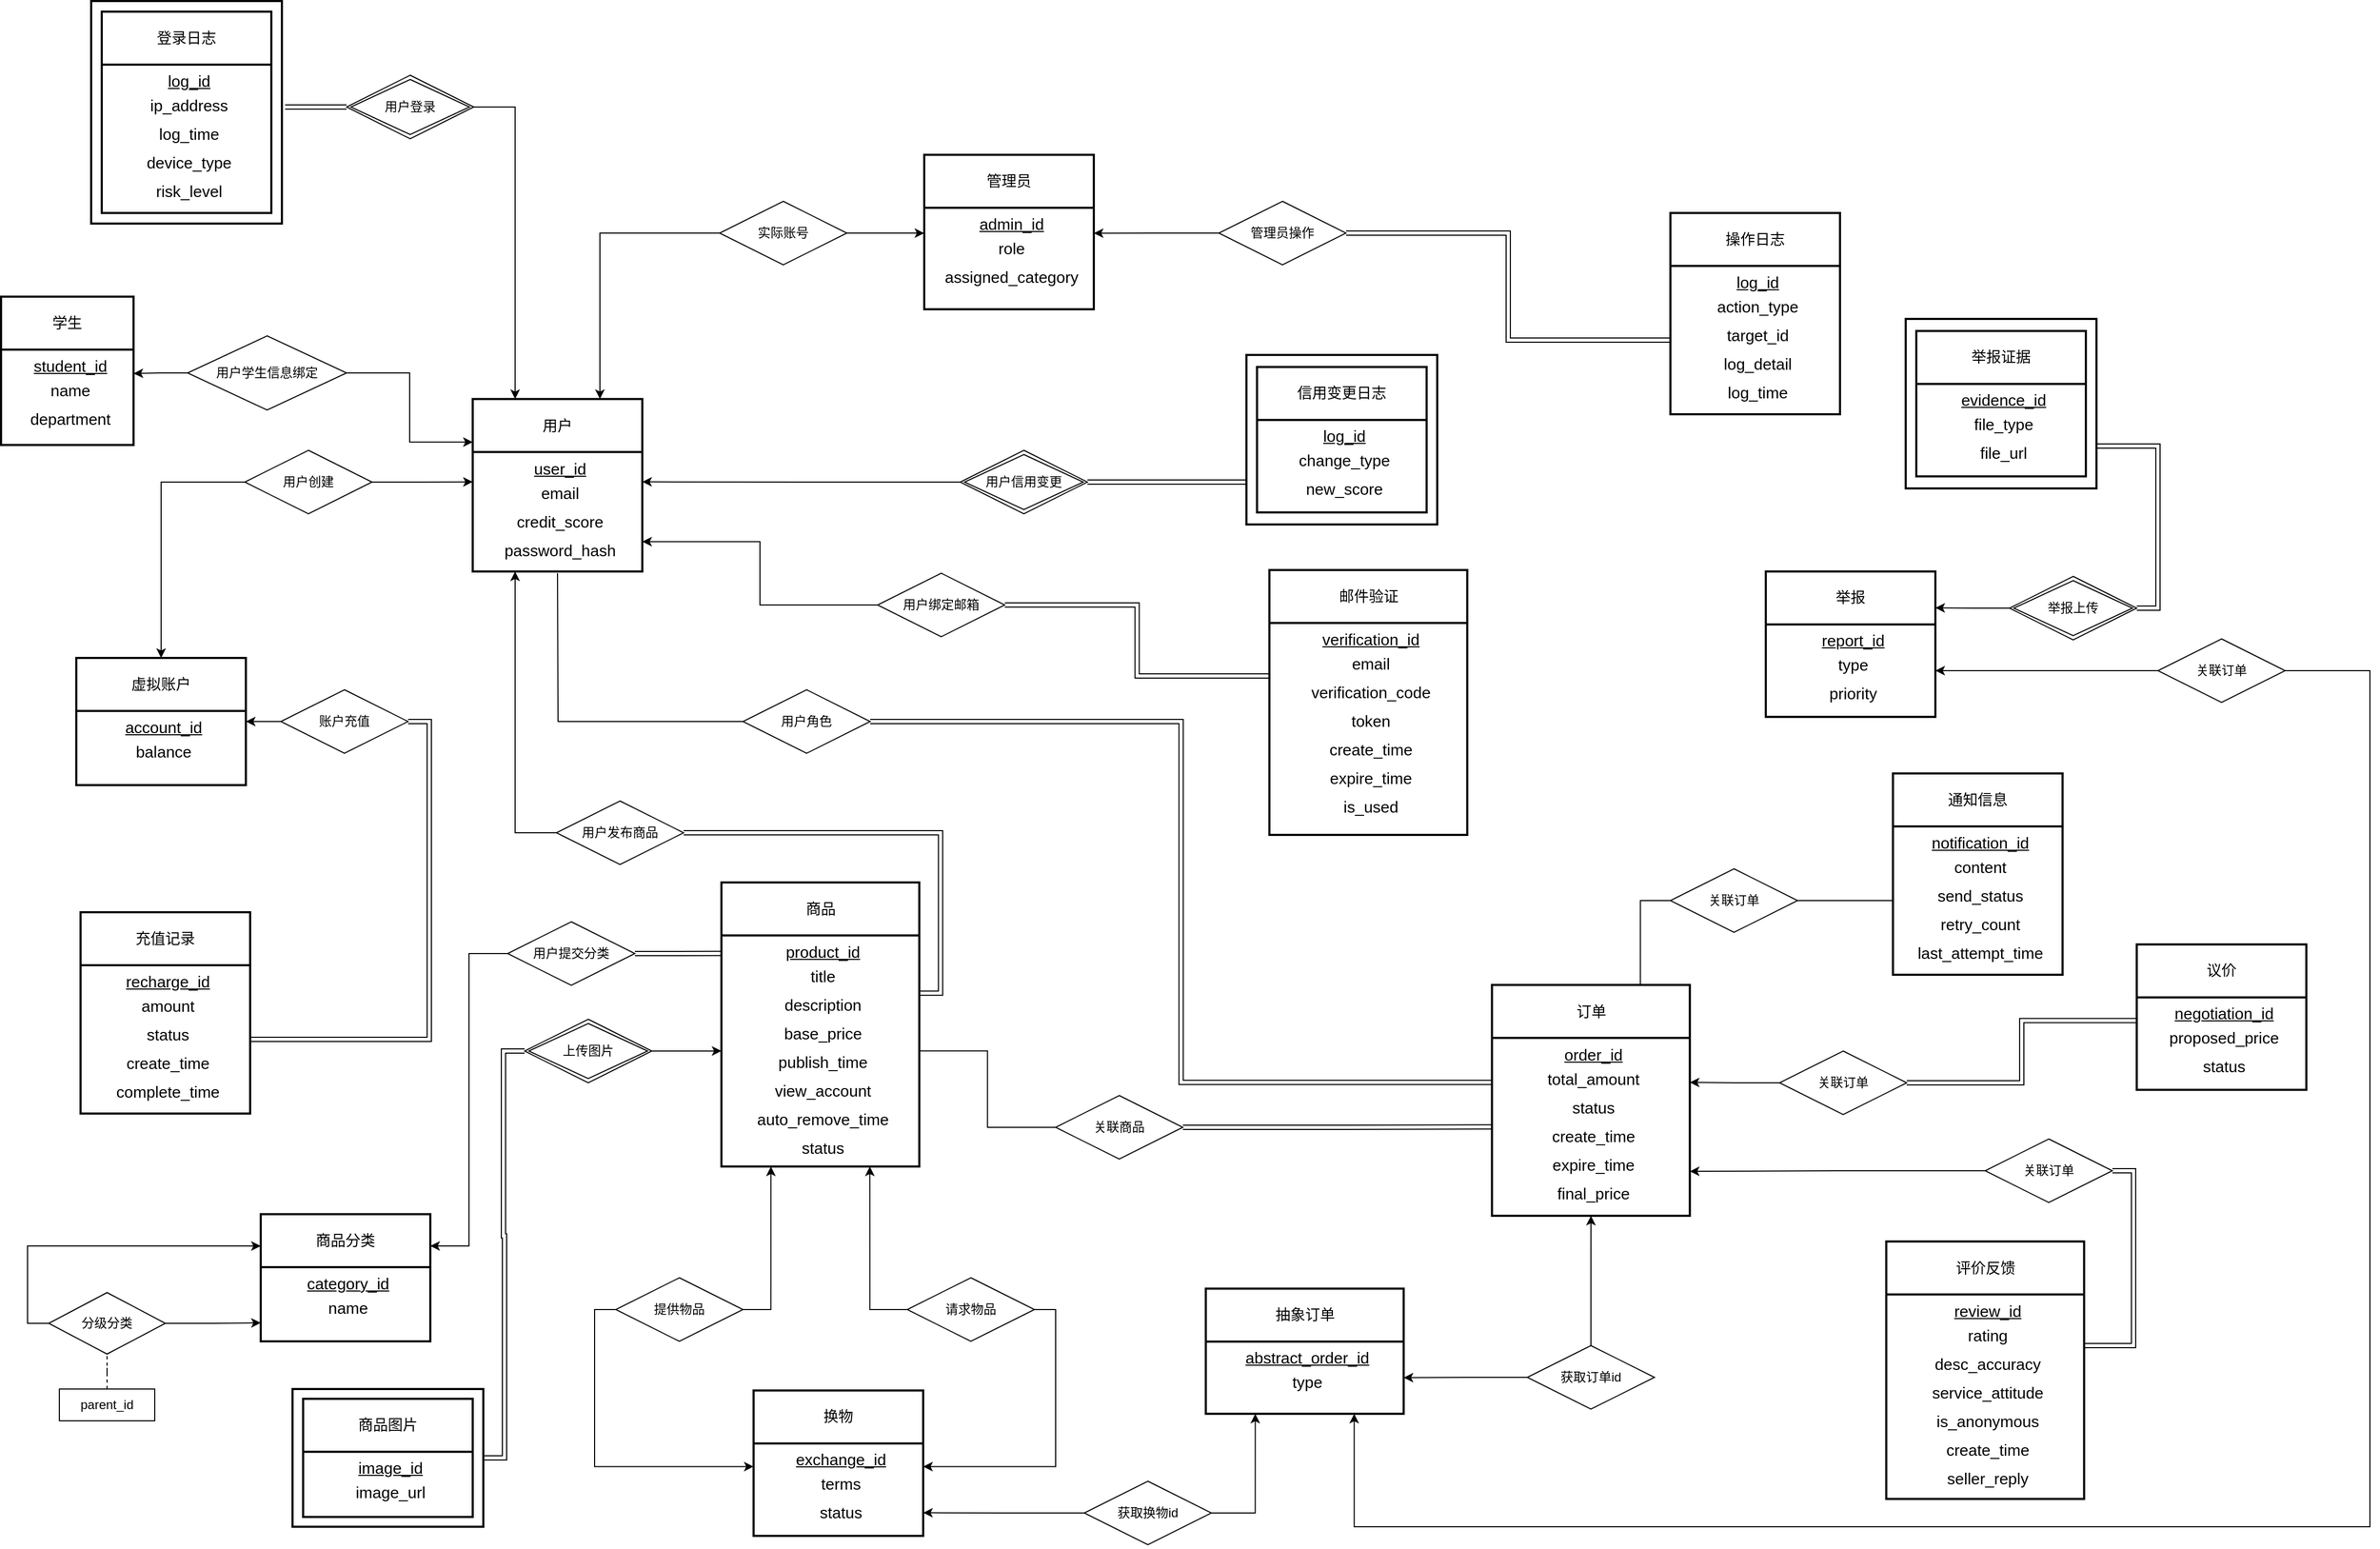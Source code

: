 <mxfile version="24.7.17">
  <diagram id="R2lEEEUBdFMjLlhIrx00" name="Page-1">
    <mxGraphModel dx="1878" dy="1103" grid="1" gridSize="10" guides="1" tooltips="1" connect="1" arrows="1" fold="1" page="1" pageScale="1" pageWidth="4681" pageHeight="3300" math="0" shadow="0" extFonts="Permanent Marker^https://fonts.googleapis.com/css?family=Permanent+Marker">
      <root>
        <mxCell id="0" />
        <mxCell id="1" parent="0" />
        <mxCell id="8-wGstLxaLh_J2XES2fx-66" value="" style="shape=tableRow;horizontal=0;startSize=0;swimlaneHead=0;swimlaneBody=0;fillColor=none;collapsible=0;dropTarget=0;points=[[0,0.5],[1,0.5]];portConstraint=eastwest;top=0;left=0;right=0;bottom=0;" parent="1" vertex="1">
          <mxGeometry x="530" y="560" width="180" height="30" as="geometry" />
        </mxCell>
        <mxCell id="8-wGstLxaLh_J2XES2fx-67" value="" style="shape=partialRectangle;connectable=0;fillColor=none;top=0;left=0;bottom=0;right=0;editable=1;overflow=hidden;whiteSpace=wrap;html=1;" parent="8-wGstLxaLh_J2XES2fx-66" vertex="1">
          <mxGeometry width="30" height="30" as="geometry">
            <mxRectangle width="30" height="30" as="alternateBounds" />
          </mxGeometry>
        </mxCell>
        <mxCell id="mKKxfh8bjU0S06SmrpZw-3" value="学生" style="swimlane;childLayout=stackLayout;horizontal=1;startSize=50;horizontalStack=0;rounded=0;fontSize=14;fontStyle=0;strokeWidth=2;resizeParent=0;resizeLast=1;shadow=0;dashed=0;align=center;arcSize=4;whiteSpace=wrap;html=1;" parent="1" vertex="1">
          <mxGeometry x="165" y="459" width="125" height="140" as="geometry" />
        </mxCell>
        <mxCell id="mKKxfh8bjU0S06SmrpZw-4" value="&lt;u style=&quot;font-size: 15px;&quot;&gt;&lt;font style=&quot;font-size: 15px;&quot;&gt;student_id&lt;/font&gt;&lt;/u&gt;&lt;div style=&quot;font-size: 15px; line-height: 180%;&quot;&gt;&lt;font style=&quot;font-size: 15px;&quot;&gt;name&lt;/font&gt;&lt;/div&gt;&lt;div style=&quot;font-size: 15px; line-height: 180%;&quot;&gt;&lt;font style=&quot;font-size: 15px;&quot;&gt;department&lt;/font&gt;&lt;/div&gt;" style="align=center;strokeColor=none;fillColor=none;spacingLeft=4;fontSize=12;verticalAlign=top;resizable=0;rotatable=0;part=1;html=1;" parent="mKKxfh8bjU0S06SmrpZw-3" vertex="1">
          <mxGeometry y="50" width="125" height="90" as="geometry" />
        </mxCell>
        <mxCell id="mKKxfh8bjU0S06SmrpZw-11" value="" style="edgeStyle=orthogonalEdgeStyle;rounded=0;orthogonalLoop=1;jettySize=auto;html=1;entryX=1;entryY=0.25;entryDx=0;entryDy=0;exitX=0;exitY=0.5;exitDx=0;exitDy=0;" parent="1" source="mKKxfh8bjU0S06SmrpZw-7" target="mKKxfh8bjU0S06SmrpZw-4" edge="1">
          <mxGeometry relative="1" as="geometry" />
        </mxCell>
        <mxCell id="mKKxfh8bjU0S06SmrpZw-12" value="" style="edgeStyle=orthogonalEdgeStyle;rounded=0;orthogonalLoop=1;jettySize=auto;html=1;entryX=0;entryY=0.25;entryDx=0;entryDy=0;" parent="1" source="mKKxfh8bjU0S06SmrpZw-7" target="mKKxfh8bjU0S06SmrpZw-71" edge="1">
          <mxGeometry relative="1" as="geometry">
            <mxPoint x="600" y="589.5" as="targetPoint" />
          </mxGeometry>
        </mxCell>
        <mxCell id="mKKxfh8bjU0S06SmrpZw-7" value="用户学生信息绑定" style="shape=rhombus;perimeter=rhombusPerimeter;whiteSpace=wrap;html=1;align=center;" parent="1" vertex="1">
          <mxGeometry x="341" y="496" width="150" height="70" as="geometry" />
        </mxCell>
        <mxCell id="mKKxfh8bjU0S06SmrpZw-26" value="" style="group" parent="1" vertex="1" connectable="0">
          <mxGeometry x="226" y="790" width="180" height="140" as="geometry" />
        </mxCell>
        <mxCell id="mKKxfh8bjU0S06SmrpZw-13" value="虚拟账户" style="swimlane;childLayout=stackLayout;horizontal=1;startSize=50;horizontalStack=0;rounded=0;fontSize=14;fontStyle=0;strokeWidth=2;resizeParent=0;resizeLast=1;shadow=0;dashed=0;align=center;arcSize=4;whiteSpace=wrap;html=1;" parent="mKKxfh8bjU0S06SmrpZw-26" vertex="1">
          <mxGeometry x="10" y="10" width="160" height="120" as="geometry" />
        </mxCell>
        <mxCell id="mKKxfh8bjU0S06SmrpZw-14" value="&lt;font style=&quot;font-size: 15px;&quot;&gt;&lt;u&gt;account_id&lt;/u&gt;&lt;/font&gt;&lt;div style=&quot;line-height: 180%; font-size: 15px;&quot;&gt;&lt;font style=&quot;font-size: 15px;&quot;&gt;balance&lt;/font&gt;&lt;/div&gt;" style="align=center;strokeColor=none;fillColor=none;spacingLeft=4;fontSize=12;verticalAlign=top;resizable=0;rotatable=0;part=1;html=1;" parent="mKKxfh8bjU0S06SmrpZw-13" vertex="1">
          <mxGeometry y="50" width="160" height="70" as="geometry" />
        </mxCell>
        <mxCell id="mKKxfh8bjU0S06SmrpZw-28" value="" style="edgeStyle=orthogonalEdgeStyle;rounded=0;orthogonalLoop=1;jettySize=auto;html=1;exitX=0;exitY=0.5;exitDx=0;exitDy=0;entryX=0.5;entryY=0;entryDx=0;entryDy=0;" parent="1" source="uoCdGtjOFHVWXhIdFbbm-1" target="mKKxfh8bjU0S06SmrpZw-13" edge="1">
          <mxGeometry relative="1" as="geometry">
            <mxPoint x="410" y="637" as="sourcePoint" />
            <mxPoint x="315.947" y="790" as="targetPoint" />
          </mxGeometry>
        </mxCell>
        <mxCell id="mKKxfh8bjU0S06SmrpZw-29" style="edgeStyle=orthogonalEdgeStyle;rounded=0;orthogonalLoop=1;jettySize=auto;html=1;entryX=0;entryY=0.25;entryDx=0;entryDy=0;exitX=1;exitY=0.5;exitDx=0;exitDy=0;" parent="1" source="uoCdGtjOFHVWXhIdFbbm-1" target="mKKxfh8bjU0S06SmrpZw-72" edge="1">
          <mxGeometry relative="1" as="geometry">
            <mxPoint x="530" y="637" as="sourcePoint" />
            <mxPoint x="600" y="637" as="targetPoint" />
          </mxGeometry>
        </mxCell>
        <mxCell id="mKKxfh8bjU0S06SmrpZw-30" value="" style="group" parent="1" vertex="1" connectable="0">
          <mxGeometry x="250" y="180" width="180" height="210" as="geometry" />
        </mxCell>
        <mxCell id="mKKxfh8bjU0S06SmrpZw-31" value="" style="whiteSpace=wrap;html=1;strokeWidth=2;fillColor=none;" parent="mKKxfh8bjU0S06SmrpZw-30" vertex="1">
          <mxGeometry width="180" height="210" as="geometry" />
        </mxCell>
        <mxCell id="mKKxfh8bjU0S06SmrpZw-32" value="登录日志" style="swimlane;childLayout=stackLayout;horizontal=1;startSize=50;horizontalStack=0;rounded=0;fontSize=14;fontStyle=0;strokeWidth=2;resizeParent=0;resizeLast=1;shadow=0;dashed=0;align=center;arcSize=4;whiteSpace=wrap;html=1;" parent="mKKxfh8bjU0S06SmrpZw-30" vertex="1">
          <mxGeometry x="10" y="10" width="160" height="190" as="geometry" />
        </mxCell>
        <mxCell id="mKKxfh8bjU0S06SmrpZw-33" value="&lt;font style=&quot;font-size: 15px;&quot;&gt;&lt;u&gt;log_id&lt;/u&gt;&lt;/font&gt;&lt;div style=&quot;line-height: 180%; font-size: 15px;&quot;&gt;ip_address&lt;/div&gt;&lt;div style=&quot;line-height: 180%; font-size: 15px;&quot;&gt;log_time&lt;/div&gt;&lt;div style=&quot;line-height: 180%; font-size: 15px;&quot;&gt;device_type&lt;/div&gt;&lt;div style=&quot;line-height: 180%; font-size: 15px;&quot;&gt;risk_level&lt;/div&gt;" style="align=center;strokeColor=none;fillColor=none;spacingLeft=4;fontSize=12;verticalAlign=top;resizable=0;rotatable=0;part=1;html=1;" parent="mKKxfh8bjU0S06SmrpZw-32" vertex="1">
          <mxGeometry y="50" width="160" height="140" as="geometry" />
        </mxCell>
        <mxCell id="mKKxfh8bjU0S06SmrpZw-38" value="" style="edgeStyle=orthogonalEdgeStyle;rounded=0;orthogonalLoop=1;jettySize=auto;html=1;endArrow=none;endFill=0;shape=link;" parent="1" source="mKKxfh8bjU0S06SmrpZw-37" edge="1">
          <mxGeometry relative="1" as="geometry">
            <mxPoint x="433" y="280" as="targetPoint" />
          </mxGeometry>
        </mxCell>
        <mxCell id="mKKxfh8bjU0S06SmrpZw-39" value="" style="edgeStyle=orthogonalEdgeStyle;rounded=0;orthogonalLoop=1;jettySize=auto;html=1;entryX=0.25;entryY=0;entryDx=0;entryDy=0;exitX=1;exitY=0.5;exitDx=0;exitDy=0;" parent="1" source="mKKxfh8bjU0S06SmrpZw-37" target="mKKxfh8bjU0S06SmrpZw-71" edge="1">
          <mxGeometry relative="1" as="geometry">
            <mxPoint x="645" y="542" as="targetPoint" />
          </mxGeometry>
        </mxCell>
        <mxCell id="mKKxfh8bjU0S06SmrpZw-37" value="用户登录" style="shape=rhombus;double=1;perimeter=rhombusPerimeter;whiteSpace=wrap;html=1;align=center;" parent="1" vertex="1">
          <mxGeometry x="491" y="250" width="120" height="60" as="geometry" />
        </mxCell>
        <mxCell id="mKKxfh8bjU0S06SmrpZw-43" value="" style="group" parent="1" vertex="1" connectable="0">
          <mxGeometry x="230" y="1030" width="180" height="210" as="geometry" />
        </mxCell>
        <mxCell id="mKKxfh8bjU0S06SmrpZw-45" value="充值记录" style="swimlane;childLayout=stackLayout;horizontal=1;startSize=50;horizontalStack=0;rounded=0;fontSize=14;fontStyle=0;strokeWidth=2;resizeParent=0;resizeLast=1;shadow=0;dashed=0;align=center;arcSize=4;whiteSpace=wrap;html=1;" parent="mKKxfh8bjU0S06SmrpZw-43" vertex="1">
          <mxGeometry x="10" y="10" width="160" height="190" as="geometry" />
        </mxCell>
        <mxCell id="mKKxfh8bjU0S06SmrpZw-46" value="&lt;font style=&quot;font-size: 15px;&quot;&gt;&lt;u&gt;recharge_id&lt;/u&gt;&lt;/font&gt;&lt;div style=&quot;line-height: 180%; font-size: 15px;&quot;&gt;amount&lt;/div&gt;&lt;div style=&quot;line-height: 180%; font-size: 15px;&quot;&gt;status&lt;/div&gt;&lt;div style=&quot;line-height: 180%; font-size: 15px;&quot;&gt;create_time&lt;/div&gt;&lt;div style=&quot;line-height: 180%; font-size: 15px;&quot;&gt;complete_time&lt;/div&gt;" style="align=center;strokeColor=none;fillColor=none;spacingLeft=4;fontSize=12;verticalAlign=top;resizable=0;rotatable=0;part=1;html=1;" parent="mKKxfh8bjU0S06SmrpZw-45" vertex="1">
          <mxGeometry y="50" width="160" height="140" as="geometry" />
        </mxCell>
        <mxCell id="mKKxfh8bjU0S06SmrpZw-48" value="" style="edgeStyle=orthogonalEdgeStyle;rounded=0;orthogonalLoop=1;jettySize=auto;html=1;entryX=1;entryY=0.5;entryDx=0;entryDy=0;exitX=0;exitY=0.5;exitDx=0;exitDy=0;" parent="1" source="uoCdGtjOFHVWXhIdFbbm-13" target="mKKxfh8bjU0S06SmrpZw-13" edge="1">
          <mxGeometry relative="1" as="geometry">
            <mxPoint x="440" y="860" as="sourcePoint" />
            <mxPoint x="406.0" y="825" as="targetPoint" />
          </mxGeometry>
        </mxCell>
        <mxCell id="mKKxfh8bjU0S06SmrpZw-49" value="" style="edgeStyle=orthogonalEdgeStyle;rounded=0;orthogonalLoop=1;jettySize=auto;html=1;entryX=1;entryY=0.5;entryDx=0;entryDy=0;endArrow=none;endFill=0;exitX=1;exitY=0.5;exitDx=0;exitDy=0;shape=link;" parent="1" source="uoCdGtjOFHVWXhIdFbbm-13" target="mKKxfh8bjU0S06SmrpZw-46" edge="1">
          <mxGeometry relative="1" as="geometry">
            <mxPoint x="560" y="860" as="sourcePoint" />
            <mxPoint x="410" y="1135" as="targetPoint" />
          </mxGeometry>
        </mxCell>
        <mxCell id="mKKxfh8bjU0S06SmrpZw-50" value="" style="group" parent="1" vertex="1" connectable="0">
          <mxGeometry x="1350" y="707" width="210" height="270" as="geometry" />
        </mxCell>
        <mxCell id="mKKxfh8bjU0S06SmrpZw-52" value="邮件验证" style="swimlane;childLayout=stackLayout;horizontal=1;startSize=50;horizontalStack=0;rounded=0;fontSize=14;fontStyle=0;strokeWidth=2;resizeParent=0;resizeLast=1;shadow=0;dashed=0;align=center;arcSize=4;whiteSpace=wrap;html=1;" parent="mKKxfh8bjU0S06SmrpZw-50" vertex="1">
          <mxGeometry x="11.667" y="10" width="186.667" height="250" as="geometry" />
        </mxCell>
        <mxCell id="mKKxfh8bjU0S06SmrpZw-53" value="&lt;font style=&quot;font-size: 15px;&quot;&gt;&lt;u&gt;verification_id&lt;/u&gt;&lt;/font&gt;&lt;div style=&quot;line-height: 180%; font-size: 15px;&quot;&gt;email&lt;/div&gt;&lt;div style=&quot;line-height: 180%; font-size: 15px;&quot;&gt;verification_code&lt;/div&gt;&lt;div style=&quot;line-height: 180%; font-size: 15px;&quot;&gt;token&lt;/div&gt;&lt;div style=&quot;line-height: 180%; font-size: 15px;&quot;&gt;create_time&lt;/div&gt;&lt;div style=&quot;line-height: 180%; font-size: 15px;&quot;&gt;expire_time&lt;/div&gt;&lt;div style=&quot;line-height: 180%; font-size: 15px;&quot;&gt;is_used&lt;/div&gt;" style="align=center;strokeColor=none;fillColor=none;spacingLeft=4;fontSize=12;verticalAlign=top;resizable=0;rotatable=0;part=1;html=1;" parent="mKKxfh8bjU0S06SmrpZw-52" vertex="1">
          <mxGeometry y="50" width="186.667" height="200" as="geometry" />
        </mxCell>
        <mxCell id="mKKxfh8bjU0S06SmrpZw-55" value="" style="edgeStyle=orthogonalEdgeStyle;rounded=0;orthogonalLoop=1;jettySize=auto;html=1;entryX=0;entryY=0.25;entryDx=0;entryDy=0;endArrow=none;endFill=0;shape=link;exitX=1;exitY=0.5;exitDx=0;exitDy=0;" parent="1" source="uoCdGtjOFHVWXhIdFbbm-14" target="mKKxfh8bjU0S06SmrpZw-53" edge="1">
          <mxGeometry relative="1" as="geometry">
            <mxPoint x="1140" y="747" as="sourcePoint" />
            <mxPoint x="1300" y="799.5" as="targetPoint" />
          </mxGeometry>
        </mxCell>
        <mxCell id="mKKxfh8bjU0S06SmrpZw-56" value="" style="edgeStyle=orthogonalEdgeStyle;rounded=0;orthogonalLoop=1;jettySize=auto;html=1;entryX=1;entryY=0.75;entryDx=0;entryDy=0;exitX=0;exitY=0.5;exitDx=0;exitDy=0;" parent="1" source="uoCdGtjOFHVWXhIdFbbm-14" target="mKKxfh8bjU0S06SmrpZw-72" edge="1">
          <mxGeometry relative="1" as="geometry">
            <mxPoint x="770" y="685" as="targetPoint" />
            <mxPoint x="980" y="747" as="sourcePoint" />
          </mxGeometry>
        </mxCell>
        <mxCell id="mKKxfh8bjU0S06SmrpZw-58" value="" style="group" parent="1" vertex="1" connectable="0">
          <mxGeometry x="1340" y="514" width="180" height="160" as="geometry" />
        </mxCell>
        <mxCell id="mKKxfh8bjU0S06SmrpZw-59" value="" style="whiteSpace=wrap;html=1;strokeWidth=2;fillColor=none;" parent="mKKxfh8bjU0S06SmrpZw-58" vertex="1">
          <mxGeometry width="180" height="160" as="geometry" />
        </mxCell>
        <mxCell id="mKKxfh8bjU0S06SmrpZw-60" value="信用变更日志" style="swimlane;childLayout=stackLayout;horizontal=1;startSize=50;horizontalStack=0;rounded=0;fontSize=14;fontStyle=0;strokeWidth=2;resizeParent=0;resizeLast=1;shadow=0;dashed=0;align=center;arcSize=4;whiteSpace=wrap;html=1;" parent="mKKxfh8bjU0S06SmrpZw-58" vertex="1">
          <mxGeometry x="10" y="11.429" width="160" height="137.143" as="geometry" />
        </mxCell>
        <mxCell id="mKKxfh8bjU0S06SmrpZw-61" value="&lt;font style=&quot;font-size: 15px;&quot;&gt;&lt;u&gt;log_id&lt;/u&gt;&lt;/font&gt;&lt;div style=&quot;line-height: 180%; font-size: 15px;&quot;&gt;change_type&lt;/div&gt;&lt;div style=&quot;line-height: 180%; font-size: 15px;&quot;&gt;new_score&lt;/div&gt;" style="align=center;strokeColor=none;fillColor=none;spacingLeft=4;fontSize=12;verticalAlign=top;resizable=0;rotatable=0;part=1;html=1;" parent="mKKxfh8bjU0S06SmrpZw-60" vertex="1">
          <mxGeometry y="50" width="160" height="87.143" as="geometry" />
        </mxCell>
        <mxCell id="mKKxfh8bjU0S06SmrpZw-63" value="" style="edgeStyle=orthogonalEdgeStyle;rounded=0;orthogonalLoop=1;jettySize=auto;html=1;entryX=1;entryY=0.25;entryDx=0;entryDy=0;" parent="1" source="mKKxfh8bjU0S06SmrpZw-62" target="mKKxfh8bjU0S06SmrpZw-72" edge="1">
          <mxGeometry relative="1" as="geometry">
            <mxPoint x="780.0" y="637" as="targetPoint" />
          </mxGeometry>
        </mxCell>
        <mxCell id="mKKxfh8bjU0S06SmrpZw-64" value="" style="edgeStyle=orthogonalEdgeStyle;rounded=0;orthogonalLoop=1;jettySize=auto;html=1;entryX=0;entryY=0.75;entryDx=0;entryDy=0;endArrow=none;endFill=0;shape=link;" parent="1" source="mKKxfh8bjU0S06SmrpZw-62" target="mKKxfh8bjU0S06SmrpZw-59" edge="1">
          <mxGeometry relative="1" as="geometry" />
        </mxCell>
        <mxCell id="mKKxfh8bjU0S06SmrpZw-62" value="用户信用变更" style="shape=rhombus;double=1;perimeter=rhombusPerimeter;whiteSpace=wrap;html=1;align=center;" parent="1" vertex="1">
          <mxGeometry x="1070" y="604" width="120" height="60" as="geometry" />
        </mxCell>
        <mxCell id="mKKxfh8bjU0S06SmrpZw-65" value="" style="group" parent="1" vertex="1" connectable="0">
          <mxGeometry x="833" y="1000" width="210" height="320" as="geometry" />
        </mxCell>
        <mxCell id="mKKxfh8bjU0S06SmrpZw-67" value="商品" style="swimlane;childLayout=stackLayout;horizontal=1;startSize=50;horizontalStack=0;rounded=0;fontSize=14;fontStyle=0;strokeWidth=2;resizeParent=0;resizeLast=1;shadow=0;dashed=0;align=center;arcSize=4;whiteSpace=wrap;html=1;" parent="mKKxfh8bjU0S06SmrpZw-65" vertex="1">
          <mxGeometry x="11.67" y="11.85" width="186.67" height="268.15" as="geometry" />
        </mxCell>
        <mxCell id="mKKxfh8bjU0S06SmrpZw-68" value="&lt;font style=&quot;font-size: 15px;&quot;&gt;&lt;u&gt;product_id&lt;/u&gt;&lt;/font&gt;&lt;div style=&quot;line-height: 180%; font-size: 15px;&quot;&gt;title&lt;/div&gt;&lt;div style=&quot;line-height: 180%; font-size: 15px;&quot;&gt;description&lt;/div&gt;&lt;div style=&quot;line-height: 180%; font-size: 15px;&quot;&gt;base_price&lt;/div&gt;&lt;div style=&quot;line-height: 180%; font-size: 15px;&quot;&gt;publish_time&lt;/div&gt;&lt;div style=&quot;line-height: 180%; font-size: 15px;&quot;&gt;view_account&lt;/div&gt;&lt;div style=&quot;line-height: 180%; font-size: 15px;&quot;&gt;auto_remove_time&lt;/div&gt;&lt;div style=&quot;line-height: 180%; font-size: 15px;&quot;&gt;status&lt;/div&gt;" style="align=center;strokeColor=none;fillColor=none;spacingLeft=4;fontSize=12;verticalAlign=top;resizable=0;rotatable=0;part=1;html=1;" parent="mKKxfh8bjU0S06SmrpZw-67" vertex="1">
          <mxGeometry y="50" width="186.67" height="218.15" as="geometry" />
        </mxCell>
        <mxCell id="mKKxfh8bjU0S06SmrpZw-69" value="" style="group" parent="1" vertex="1" connectable="0">
          <mxGeometry x="600" y="542" width="180" height="190" as="geometry" />
        </mxCell>
        <mxCell id="mKKxfh8bjU0S06SmrpZw-71" value="用户" style="swimlane;childLayout=stackLayout;horizontal=1;startSize=50;horizontalStack=0;rounded=0;fontSize=14;fontStyle=0;strokeWidth=2;resizeParent=0;resizeLast=1;shadow=0;dashed=0;align=center;arcSize=4;whiteSpace=wrap;html=1;" parent="mKKxfh8bjU0S06SmrpZw-69" vertex="1">
          <mxGeometry x="10" y="13.571" width="160" height="162.857" as="geometry" />
        </mxCell>
        <mxCell id="mKKxfh8bjU0S06SmrpZw-72" value="&lt;font style=&quot;font-size: 15px;&quot;&gt;&lt;u&gt;user_id&lt;/u&gt;&lt;/font&gt;&lt;div style=&quot;line-height: 180%; font-size: 15px;&quot;&gt;email&lt;/div&gt;&lt;div style=&quot;line-height: 180%; font-size: 15px;&quot;&gt;credit_score&lt;/div&gt;&lt;div style=&quot;line-height: 180%; font-size: 15px;&quot;&gt;password_hash&lt;/div&gt;" style="align=center;strokeColor=none;fillColor=none;spacingLeft=4;fontSize=12;verticalAlign=top;resizable=0;rotatable=0;part=1;html=1;" parent="mKKxfh8bjU0S06SmrpZw-71" vertex="1">
          <mxGeometry y="50" width="160" height="112.857" as="geometry" />
        </mxCell>
        <mxCell id="mKKxfh8bjU0S06SmrpZw-74" value="" style="edgeStyle=orthogonalEdgeStyle;rounded=0;orthogonalLoop=1;jettySize=auto;html=1;exitX=0;exitY=0.5;exitDx=0;exitDy=0;entryX=0.25;entryY=1;entryDx=0;entryDy=0;" parent="1" source="uoCdGtjOFHVWXhIdFbbm-11" target="mKKxfh8bjU0S06SmrpZw-72" edge="1">
          <mxGeometry relative="1" as="geometry">
            <mxPoint x="670" y="965" as="sourcePoint" />
            <mxPoint x="645" y="732" as="targetPoint" />
          </mxGeometry>
        </mxCell>
        <mxCell id="mKKxfh8bjU0S06SmrpZw-75" value="" style="edgeStyle=orthogonalEdgeStyle;rounded=0;orthogonalLoop=1;jettySize=auto;html=1;entryX=1;entryY=0.25;entryDx=0;entryDy=0;exitX=1;exitY=0.5;exitDx=0;exitDy=0;endArrow=none;endFill=0;shape=link;" parent="1" source="uoCdGtjOFHVWXhIdFbbm-11" target="mKKxfh8bjU0S06SmrpZw-68" edge="1">
          <mxGeometry relative="1" as="geometry">
            <mxPoint x="810" y="965" as="sourcePoint" />
            <mxPoint x="1043" y="1077.5" as="targetPoint" />
          </mxGeometry>
        </mxCell>
        <mxCell id="mKKxfh8bjU0S06SmrpZw-78" value="商品分类" style="swimlane;childLayout=stackLayout;horizontal=1;startSize=50;horizontalStack=0;rounded=0;fontSize=14;fontStyle=0;strokeWidth=2;resizeParent=0;resizeLast=1;shadow=0;dashed=0;align=center;arcSize=4;whiteSpace=wrap;html=1;" parent="1" vertex="1">
          <mxGeometry x="410" y="1325" width="160" height="120" as="geometry" />
        </mxCell>
        <mxCell id="mKKxfh8bjU0S06SmrpZw-79" value="&lt;font style=&quot;font-size: 15px;&quot;&gt;&lt;u&gt;category_id&lt;/u&gt;&lt;/font&gt;&lt;div style=&quot;line-height: 180%; font-size: 15px;&quot;&gt;name&lt;/div&gt;" style="align=center;strokeColor=none;fillColor=none;spacingLeft=4;fontSize=12;verticalAlign=top;resizable=0;rotatable=0;part=1;html=1;" parent="mKKxfh8bjU0S06SmrpZw-78" vertex="1">
          <mxGeometry y="50" width="160" height="70" as="geometry" />
        </mxCell>
        <mxCell id="mKKxfh8bjU0S06SmrpZw-81" value="" style="edgeStyle=orthogonalEdgeStyle;rounded=0;orthogonalLoop=1;jettySize=auto;html=1;entryX=0;entryY=0.25;entryDx=0;entryDy=0;shape=link;exitX=1;exitY=0.5;exitDx=0;exitDy=0;" parent="1" source="uoCdGtjOFHVWXhIdFbbm-9" target="mKKxfh8bjU0S06SmrpZw-67" edge="1">
          <mxGeometry relative="1" as="geometry">
            <mxPoint x="768" y="1078.5" as="sourcePoint" />
            <mxPoint x="833" y="1077.5" as="targetPoint" />
          </mxGeometry>
        </mxCell>
        <mxCell id="mKKxfh8bjU0S06SmrpZw-82" value="" style="edgeStyle=orthogonalEdgeStyle;rounded=0;orthogonalLoop=1;jettySize=auto;html=1;entryX=1;entryY=0.25;entryDx=0;entryDy=0;exitX=0;exitY=0.5;exitDx=0;exitDy=0;" parent="1" source="uoCdGtjOFHVWXhIdFbbm-9" target="mKKxfh8bjU0S06SmrpZw-78" edge="1">
          <mxGeometry relative="1" as="geometry">
            <mxPoint x="638.143" y="1078.571" as="sourcePoint" />
          </mxGeometry>
        </mxCell>
        <mxCell id="mKKxfh8bjU0S06SmrpZw-85" value="" style="edgeStyle=orthogonalEdgeStyle;rounded=0;orthogonalLoop=1;jettySize=auto;html=1;entryX=0;entryY=0.75;entryDx=0;entryDy=0;" parent="1" source="mKKxfh8bjU0S06SmrpZw-84" target="mKKxfh8bjU0S06SmrpZw-79" edge="1">
          <mxGeometry relative="1" as="geometry" />
        </mxCell>
        <mxCell id="mKKxfh8bjU0S06SmrpZw-88" value="" style="edgeStyle=orthogonalEdgeStyle;rounded=0;orthogonalLoop=1;jettySize=auto;html=1;entryX=0;entryY=0.25;entryDx=0;entryDy=0;exitX=0;exitY=0.5;exitDx=0;exitDy=0;" parent="1" source="mKKxfh8bjU0S06SmrpZw-84" target="mKKxfh8bjU0S06SmrpZw-78" edge="1">
          <mxGeometry relative="1" as="geometry">
            <mxPoint x="370" y="1510" as="targetPoint" />
          </mxGeometry>
        </mxCell>
        <mxCell id="mKKxfh8bjU0S06SmrpZw-84" value="分级分类" style="shape=rhombus;perimeter=rhombusPerimeter;whiteSpace=wrap;html=1;align=center;" parent="1" vertex="1">
          <mxGeometry x="210" y="1399" width="110" height="58" as="geometry" />
        </mxCell>
        <mxCell id="mKKxfh8bjU0S06SmrpZw-91" value="" style="edgeStyle=orthogonalEdgeStyle;rounded=0;orthogonalLoop=1;jettySize=auto;html=1;dashed=1;endArrow=none;endFill=0;" parent="1" source="mKKxfh8bjU0S06SmrpZw-90" target="mKKxfh8bjU0S06SmrpZw-84" edge="1">
          <mxGeometry relative="1" as="geometry" />
        </mxCell>
        <mxCell id="mKKxfh8bjU0S06SmrpZw-90" value="parent_id" style="whiteSpace=wrap;html=1;align=center;" parent="1" vertex="1">
          <mxGeometry x="220" y="1490" width="90" height="30" as="geometry" />
        </mxCell>
        <mxCell id="mKKxfh8bjU0S06SmrpZw-92" value="" style="group" parent="1" vertex="1" connectable="0">
          <mxGeometry x="440" y="1490" width="180" height="130" as="geometry" />
        </mxCell>
        <mxCell id="mKKxfh8bjU0S06SmrpZw-93" value="" style="whiteSpace=wrap;html=1;strokeWidth=2;fillColor=none;" parent="mKKxfh8bjU0S06SmrpZw-92" vertex="1">
          <mxGeometry width="180" height="130" as="geometry" />
        </mxCell>
        <mxCell id="mKKxfh8bjU0S06SmrpZw-94" value="商品图片" style="swimlane;childLayout=stackLayout;horizontal=1;startSize=50;horizontalStack=0;rounded=0;fontSize=14;fontStyle=0;strokeWidth=2;resizeParent=0;resizeLast=1;shadow=0;dashed=0;align=center;arcSize=4;whiteSpace=wrap;html=1;" parent="mKKxfh8bjU0S06SmrpZw-92" vertex="1">
          <mxGeometry x="10" y="9.286" width="160" height="111.429" as="geometry" />
        </mxCell>
        <mxCell id="mKKxfh8bjU0S06SmrpZw-95" value="&lt;font style=&quot;font-size: 15px;&quot;&gt;&lt;u&gt;image_id&lt;/u&gt;&lt;/font&gt;&lt;div style=&quot;line-height: 180%; font-size: 15px;&quot;&gt;image_url&lt;/div&gt;" style="align=center;strokeColor=none;fillColor=none;spacingLeft=4;fontSize=12;verticalAlign=top;resizable=0;rotatable=0;part=1;html=1;" parent="mKKxfh8bjU0S06SmrpZw-94" vertex="1">
          <mxGeometry y="50" width="160" height="61.429" as="geometry" />
        </mxCell>
        <mxCell id="mKKxfh8bjU0S06SmrpZw-98" value="" style="edgeStyle=orthogonalEdgeStyle;rounded=0;orthogonalLoop=1;jettySize=auto;html=1;entryX=1;entryY=0.5;entryDx=0;entryDy=0;shape=link;exitX=0;exitY=0.5;exitDx=0;exitDy=0;" parent="1" source="mKKxfh8bjU0S06SmrpZw-97" target="mKKxfh8bjU0S06SmrpZw-93" edge="1">
          <mxGeometry relative="1" as="geometry" />
        </mxCell>
        <mxCell id="mKKxfh8bjU0S06SmrpZw-99" value="" style="edgeStyle=orthogonalEdgeStyle;rounded=0;orthogonalLoop=1;jettySize=auto;html=1;entryX=0;entryY=0.5;entryDx=0;entryDy=0;" parent="1" source="mKKxfh8bjU0S06SmrpZw-97" target="mKKxfh8bjU0S06SmrpZw-68" edge="1">
          <mxGeometry relative="1" as="geometry">
            <mxPoint x="833" y="1150.0" as="targetPoint" />
          </mxGeometry>
        </mxCell>
        <mxCell id="mKKxfh8bjU0S06SmrpZw-97" value="上传图片" style="shape=rhombus;double=1;perimeter=rhombusPerimeter;whiteSpace=wrap;html=1;align=center;" parent="1" vertex="1">
          <mxGeometry x="659" y="1141" width="120" height="60" as="geometry" />
        </mxCell>
        <mxCell id="mKKxfh8bjU0S06SmrpZw-101" value="" style="group" parent="1" vertex="1" connectable="0">
          <mxGeometry x="1560" y="1099" width="210" height="260" as="geometry" />
        </mxCell>
        <mxCell id="mKKxfh8bjU0S06SmrpZw-103" value="订单" style="swimlane;childLayout=stackLayout;horizontal=1;startSize=50;horizontalStack=0;rounded=0;fontSize=14;fontStyle=0;strokeWidth=2;resizeParent=0;resizeLast=1;shadow=0;dashed=0;align=center;arcSize=4;whiteSpace=wrap;html=1;" parent="mKKxfh8bjU0S06SmrpZw-101" vertex="1">
          <mxGeometry x="11.67" y="9.628" width="186.67" height="217.872" as="geometry" />
        </mxCell>
        <mxCell id="mKKxfh8bjU0S06SmrpZw-104" value="&lt;font style=&quot;font-size: 15px;&quot;&gt;&lt;u&gt;order_id&lt;/u&gt;&lt;/font&gt;&lt;div style=&quot;line-height: 180%; font-size: 15px;&quot;&gt;total_amount&lt;/div&gt;&lt;div style=&quot;line-height: 180%; font-size: 15px;&quot;&gt;status&lt;/div&gt;&lt;div style=&quot;line-height: 180%; font-size: 15px;&quot;&gt;create_time&lt;/div&gt;&lt;div style=&quot;line-height: 180%; font-size: 15px;&quot;&gt;expire_time&lt;/div&gt;&lt;div style=&quot;line-height: 180%; font-size: 15px;&quot;&gt;final_price&lt;/div&gt;" style="align=center;strokeColor=none;fillColor=none;spacingLeft=4;fontSize=12;verticalAlign=top;resizable=0;rotatable=0;part=1;html=1;" parent="mKKxfh8bjU0S06SmrpZw-103" vertex="1">
          <mxGeometry y="50" width="186.67" height="167.872" as="geometry" />
        </mxCell>
        <mxCell id="mKKxfh8bjU0S06SmrpZw-106" value="" style="edgeStyle=orthogonalEdgeStyle;rounded=0;orthogonalLoop=1;jettySize=auto;html=1;entryX=0;entryY=0.25;entryDx=0;entryDy=0;endArrow=none;endFill=0;shape=link;exitX=1;exitY=0.5;exitDx=0;exitDy=0;" parent="1" source="uoCdGtjOFHVWXhIdFbbm-7" target="mKKxfh8bjU0S06SmrpZw-104" edge="1">
          <mxGeometry relative="1" as="geometry">
            <mxPoint x="930.0" y="910.0" as="sourcePoint" />
            <mxPoint x="1450" y="1172.812" as="targetPoint" />
          </mxGeometry>
        </mxCell>
        <mxCell id="mKKxfh8bjU0S06SmrpZw-107" value="" style="edgeStyle=orthogonalEdgeStyle;rounded=0;orthogonalLoop=1;jettySize=auto;html=1;endArrow=none;endFill=0;exitX=0;exitY=0.5;exitDx=0;exitDy=0;" parent="1" source="uoCdGtjOFHVWXhIdFbbm-7" edge="1">
          <mxGeometry relative="1" as="geometry">
            <mxPoint x="810.0" y="910.0" as="sourcePoint" />
            <mxPoint x="690" y="720" as="targetPoint" />
          </mxGeometry>
        </mxCell>
        <mxCell id="mKKxfh8bjU0S06SmrpZw-112" value="" style="edgeStyle=orthogonalEdgeStyle;rounded=0;orthogonalLoop=1;jettySize=auto;html=1;entryX=0;entryY=0.5;entryDx=0;entryDy=0;shape=link;exitX=1;exitY=0.5;exitDx=0;exitDy=0;" parent="1" source="uoCdGtjOFHVWXhIdFbbm-10" target="mKKxfh8bjU0S06SmrpZw-104" edge="1">
          <mxGeometry relative="1" as="geometry">
            <mxPoint x="1288" y="1337" as="sourcePoint" />
            <mxPoint x="1450" y="1231.719" as="targetPoint" />
          </mxGeometry>
        </mxCell>
        <mxCell id="mKKxfh8bjU0S06SmrpZw-113" value="" style="edgeStyle=orthogonalEdgeStyle;rounded=0;orthogonalLoop=1;jettySize=auto;html=1;entryX=1;entryY=0.5;entryDx=0;entryDy=0;endArrow=none;endFill=0;exitX=0;exitY=0.5;exitDx=0;exitDy=0;" parent="1" source="uoCdGtjOFHVWXhIdFbbm-10" target="mKKxfh8bjU0S06SmrpZw-68" edge="1">
          <mxGeometry relative="1" as="geometry">
            <mxPoint x="1168" y="1337" as="sourcePoint" />
            <mxPoint x="1043" y="1150.0" as="targetPoint" />
          </mxGeometry>
        </mxCell>
        <mxCell id="mKKxfh8bjU0S06SmrpZw-114" value="" style="group" parent="1" vertex="1" connectable="0">
          <mxGeometry x="2170" y="1059" width="180" height="160" as="geometry" />
        </mxCell>
        <mxCell id="mKKxfh8bjU0S06SmrpZw-116" value="议价" style="swimlane;childLayout=stackLayout;horizontal=1;startSize=50;horizontalStack=0;rounded=0;fontSize=14;fontStyle=0;strokeWidth=2;resizeParent=0;resizeLast=1;shadow=0;dashed=0;align=center;arcSize=4;whiteSpace=wrap;html=1;" parent="mKKxfh8bjU0S06SmrpZw-114" vertex="1">
          <mxGeometry x="10" y="11.429" width="160" height="137.143" as="geometry" />
        </mxCell>
        <mxCell id="mKKxfh8bjU0S06SmrpZw-117" value="&lt;font style=&quot;font-size: 15px;&quot;&gt;&lt;u&gt;negotiation_id&lt;/u&gt;&lt;/font&gt;&lt;div style=&quot;line-height: 180%; font-size: 15px;&quot;&gt;proposed_price&lt;/div&gt;&lt;div style=&quot;line-height: 180%; font-size: 15px;&quot;&gt;status&lt;/div&gt;" style="align=center;strokeColor=none;fillColor=none;spacingLeft=4;fontSize=12;verticalAlign=top;resizable=0;rotatable=0;part=1;html=1;" parent="mKKxfh8bjU0S06SmrpZw-116" vertex="1">
          <mxGeometry y="50" width="160" height="87.143" as="geometry" />
        </mxCell>
        <mxCell id="mKKxfh8bjU0S06SmrpZw-119" value="" style="edgeStyle=orthogonalEdgeStyle;rounded=0;orthogonalLoop=1;jettySize=auto;html=1;entryX=0;entryY=0.25;entryDx=0;entryDy=0;shape=link;exitX=1;exitY=0.5;exitDx=0;exitDy=0;" parent="1" source="uoCdGtjOFHVWXhIdFbbm-17" target="mKKxfh8bjU0S06SmrpZw-117" edge="1">
          <mxGeometry relative="1" as="geometry">
            <mxPoint x="1961.972" y="1198.484" as="sourcePoint" />
            <mxPoint x="2100.0" y="1270" as="targetPoint" />
          </mxGeometry>
        </mxCell>
        <mxCell id="mKKxfh8bjU0S06SmrpZw-120" value="" style="edgeStyle=orthogonalEdgeStyle;rounded=0;orthogonalLoop=1;jettySize=auto;html=1;entryX=1;entryY=0.25;entryDx=0;entryDy=0;exitX=0;exitY=0.5;exitDx=0;exitDy=0;" parent="1" source="uoCdGtjOFHVWXhIdFbbm-17" target="mKKxfh8bjU0S06SmrpZw-104" edge="1">
          <mxGeometry relative="1" as="geometry">
            <mxPoint x="1842.028" y="1198.484" as="sourcePoint" />
            <mxPoint x="1660" y="1172.812" as="targetPoint" />
          </mxGeometry>
        </mxCell>
        <mxCell id="mKKxfh8bjU0S06SmrpZw-123" value="" style="group" parent="1" vertex="1" connectable="0">
          <mxGeometry x="865" y="1480" width="180" height="160" as="geometry" />
        </mxCell>
        <mxCell id="mKKxfh8bjU0S06SmrpZw-125" value="换物" style="swimlane;childLayout=stackLayout;horizontal=1;startSize=50;horizontalStack=0;rounded=0;fontSize=14;fontStyle=0;strokeWidth=2;resizeParent=0;resizeLast=1;shadow=0;dashed=0;align=center;arcSize=4;whiteSpace=wrap;html=1;" parent="mKKxfh8bjU0S06SmrpZw-123" vertex="1">
          <mxGeometry x="10" y="11.429" width="160" height="137.143" as="geometry" />
        </mxCell>
        <mxCell id="mKKxfh8bjU0S06SmrpZw-126" value="&lt;font style=&quot;font-size: 15px;&quot;&gt;&lt;u&gt;exchange_id&lt;/u&gt;&lt;/font&gt;&lt;div style=&quot;line-height: 180%; font-size: 15px;&quot;&gt;terms&lt;/div&gt;&lt;div style=&quot;line-height: 180%; font-size: 15px;&quot;&gt;status&lt;/div&gt;" style="align=center;strokeColor=none;fillColor=none;spacingLeft=4;fontSize=12;verticalAlign=top;resizable=0;rotatable=0;part=1;html=1;" parent="mKKxfh8bjU0S06SmrpZw-125" vertex="1">
          <mxGeometry y="50" width="160" height="87.143" as="geometry" />
        </mxCell>
        <mxCell id="mKKxfh8bjU0S06SmrpZw-128" value="" style="edgeStyle=orthogonalEdgeStyle;rounded=0;orthogonalLoop=1;jettySize=auto;html=1;exitX=0;exitY=0.5;exitDx=0;exitDy=0;entryX=0;entryY=0.25;entryDx=0;entryDy=0;" parent="1" source="uoCdGtjOFHVWXhIdFbbm-2" target="mKKxfh8bjU0S06SmrpZw-126" edge="1">
          <mxGeometry relative="1" as="geometry">
            <mxPoint x="865" y="1577.5" as="targetPoint" />
          </mxGeometry>
        </mxCell>
        <mxCell id="mKKxfh8bjU0S06SmrpZw-129" value="" style="edgeStyle=orthogonalEdgeStyle;rounded=0;orthogonalLoop=1;jettySize=auto;html=1;entryX=0.25;entryY=1;entryDx=0;entryDy=0;exitX=1;exitY=0.5;exitDx=0;exitDy=0;" parent="1" source="uoCdGtjOFHVWXhIdFbbm-2" target="mKKxfh8bjU0S06SmrpZw-68" edge="1">
          <mxGeometry relative="1" as="geometry">
            <mxPoint x="885.5" y="1295.0" as="targetPoint" />
          </mxGeometry>
        </mxCell>
        <mxCell id="mKKxfh8bjU0S06SmrpZw-131" value="" style="edgeStyle=orthogonalEdgeStyle;rounded=0;orthogonalLoop=1;jettySize=auto;html=1;entryX=1;entryY=0.25;entryDx=0;entryDy=0;exitX=1;exitY=0.5;exitDx=0;exitDy=0;" parent="1" source="uoCdGtjOFHVWXhIdFbbm-3" target="mKKxfh8bjU0S06SmrpZw-126" edge="1">
          <mxGeometry relative="1" as="geometry">
            <mxPoint x="1212.75" y="1550" as="sourcePoint" />
            <mxPoint x="1045" y="1577.5" as="targetPoint" />
          </mxGeometry>
        </mxCell>
        <mxCell id="mKKxfh8bjU0S06SmrpZw-132" value="" style="edgeStyle=orthogonalEdgeStyle;rounded=0;orthogonalLoop=1;jettySize=auto;html=1;exitX=0;exitY=0.5;exitDx=0;exitDy=0;entryX=0.75;entryY=1;entryDx=0;entryDy=0;" parent="1" source="uoCdGtjOFHVWXhIdFbbm-3" target="mKKxfh8bjU0S06SmrpZw-68" edge="1">
          <mxGeometry relative="1" as="geometry">
            <mxPoint x="876" y="1435" as="sourcePoint" />
            <mxPoint x="980" y="1290" as="targetPoint" />
          </mxGeometry>
        </mxCell>
        <mxCell id="mKKxfh8bjU0S06SmrpZw-133" value="" style="group" parent="1" vertex="1" connectable="0">
          <mxGeometry x="1932" y="1340" width="210" height="290" as="geometry" />
        </mxCell>
        <mxCell id="mKKxfh8bjU0S06SmrpZw-135" value="评价反馈" style="swimlane;childLayout=stackLayout;horizontal=1;startSize=50;horizontalStack=0;rounded=0;fontSize=14;fontStyle=0;strokeWidth=2;resizeParent=0;resizeLast=1;shadow=0;dashed=0;align=center;arcSize=4;whiteSpace=wrap;html=1;" parent="mKKxfh8bjU0S06SmrpZw-133" vertex="1">
          <mxGeometry x="11.67" y="10.739" width="186.67" height="243.011" as="geometry" />
        </mxCell>
        <mxCell id="mKKxfh8bjU0S06SmrpZw-136" value="&lt;font style=&quot;font-size: 15px;&quot;&gt;&lt;u&gt;review_id&lt;/u&gt;&lt;/font&gt;&lt;div style=&quot;line-height: 180%; font-size: 15px;&quot;&gt;rating&lt;/div&gt;&lt;div style=&quot;line-height: 180%; font-size: 15px;&quot;&gt;desc_accuracy&lt;/div&gt;&lt;div style=&quot;line-height: 180%; font-size: 15px;&quot;&gt;service_attitude&lt;/div&gt;&lt;div style=&quot;line-height: 180%; font-size: 15px;&quot;&gt;is_anonymous&lt;/div&gt;&lt;div style=&quot;line-height: 180%; font-size: 15px;&quot;&gt;create_time&lt;/div&gt;&lt;div style=&quot;line-height: 180%; font-size: 15px;&quot;&gt;seller_reply&lt;/div&gt;" style="align=center;strokeColor=none;fillColor=none;spacingLeft=4;fontSize=12;verticalAlign=top;resizable=0;rotatable=0;part=1;html=1;" parent="mKKxfh8bjU0S06SmrpZw-135" vertex="1">
          <mxGeometry y="50" width="186.67" height="193.011" as="geometry" />
        </mxCell>
        <mxCell id="mKKxfh8bjU0S06SmrpZw-138" value="" style="edgeStyle=orthogonalEdgeStyle;rounded=0;orthogonalLoop=1;jettySize=auto;html=1;exitX=1;exitY=0.5;exitDx=0;exitDy=0;entryX=1;entryY=0.25;entryDx=0;entryDy=0;shape=link;" parent="1" source="uoCdGtjOFHVWXhIdFbbm-12" target="mKKxfh8bjU0S06SmrpZw-136" edge="1">
          <mxGeometry relative="1" as="geometry">
            <mxPoint x="1833" y="1240.81" as="sourcePoint" />
            <mxPoint x="1433" y="1605.703" as="targetPoint" />
          </mxGeometry>
        </mxCell>
        <mxCell id="mKKxfh8bjU0S06SmrpZw-139" value="" style="edgeStyle=orthogonalEdgeStyle;rounded=0;orthogonalLoop=1;jettySize=auto;html=1;entryX=1;entryY=0.75;entryDx=0;entryDy=0;exitX=0;exitY=0.5;exitDx=0;exitDy=0;" parent="1" source="uoCdGtjOFHVWXhIdFbbm-12" target="mKKxfh8bjU0S06SmrpZw-104" edge="1">
          <mxGeometry relative="1" as="geometry">
            <mxPoint x="1713.064" y="1240.778" as="sourcePoint" />
            <mxPoint x="1660" y="1231.719" as="targetPoint" />
          </mxGeometry>
        </mxCell>
        <mxCell id="mKKxfh8bjU0S06SmrpZw-140" value="" style="group" parent="1" vertex="1" connectable="0">
          <mxGeometry x="1940" y="899" width="180" height="210" as="geometry" />
        </mxCell>
        <mxCell id="mKKxfh8bjU0S06SmrpZw-142" value="通知信息" style="swimlane;childLayout=stackLayout;horizontal=1;startSize=50;horizontalStack=0;rounded=0;fontSize=14;fontStyle=0;strokeWidth=2;resizeParent=0;resizeLast=1;shadow=0;dashed=0;align=center;arcSize=4;whiteSpace=wrap;html=1;" parent="mKKxfh8bjU0S06SmrpZw-140" vertex="1">
          <mxGeometry x="10" y="10" width="160" height="190" as="geometry" />
        </mxCell>
        <mxCell id="mKKxfh8bjU0S06SmrpZw-143" value="&lt;font style=&quot;font-size: 15px;&quot;&gt;&lt;u&gt;notification_id&lt;/u&gt;&lt;/font&gt;&lt;div style=&quot;line-height: 180%; font-size: 15px;&quot;&gt;content&lt;/div&gt;&lt;div style=&quot;line-height: 180%; font-size: 15px;&quot;&gt;send_status&lt;/div&gt;&lt;div style=&quot;line-height: 180%; font-size: 15px;&quot;&gt;retry_count&lt;/div&gt;&lt;div style=&quot;line-height: 180%; font-size: 15px;&quot;&gt;last_attempt_time&lt;/div&gt;" style="align=center;strokeColor=none;fillColor=none;spacingLeft=4;fontSize=12;verticalAlign=top;resizable=0;rotatable=0;part=1;html=1;" parent="mKKxfh8bjU0S06SmrpZw-142" vertex="1">
          <mxGeometry y="50" width="160" height="140" as="geometry" />
        </mxCell>
        <mxCell id="mKKxfh8bjU0S06SmrpZw-145" value="" style="edgeStyle=orthogonalEdgeStyle;rounded=0;orthogonalLoop=1;jettySize=auto;html=1;entryX=0.75;entryY=0;entryDx=0;entryDy=0;endArrow=none;endFill=0;exitX=0;exitY=0.5;exitDx=0;exitDy=0;" parent="1" source="uoCdGtjOFHVWXhIdFbbm-16" target="mKKxfh8bjU0S06SmrpZw-103" edge="1">
          <mxGeometry relative="1" as="geometry">
            <mxPoint x="1730.08" y="1025.04" as="sourcePoint" />
            <mxPoint x="1660" y="1113.906" as="targetPoint" />
          </mxGeometry>
        </mxCell>
        <mxCell id="mKKxfh8bjU0S06SmrpZw-146" value="" style="edgeStyle=orthogonalEdgeStyle;rounded=0;orthogonalLoop=1;jettySize=auto;html=1;entryX=0;entryY=0.5;entryDx=0;entryDy=0;endArrow=none;endFill=0;exitX=1;exitY=0.5;exitDx=0;exitDy=0;" parent="1" source="uoCdGtjOFHVWXhIdFbbm-16" target="mKKxfh8bjU0S06SmrpZw-143" edge="1">
          <mxGeometry relative="1" as="geometry">
            <mxPoint x="1849.92" y="1025.04" as="sourcePoint" />
            <mxPoint x="2020" y="1017.5" as="targetPoint" />
          </mxGeometry>
        </mxCell>
        <mxCell id="mKKxfh8bjU0S06SmrpZw-147" value="" style="group" parent="1" vertex="1" connectable="0">
          <mxGeometry x="1820" y="707" width="180" height="160" as="geometry" />
        </mxCell>
        <mxCell id="mKKxfh8bjU0S06SmrpZw-149" value="举报" style="swimlane;childLayout=stackLayout;horizontal=1;startSize=50;horizontalStack=0;rounded=0;fontSize=14;fontStyle=0;strokeWidth=2;resizeParent=0;resizeLast=1;shadow=0;dashed=0;align=center;arcSize=4;whiteSpace=wrap;html=1;" parent="mKKxfh8bjU0S06SmrpZw-147" vertex="1">
          <mxGeometry x="10" y="11.429" width="160" height="137.143" as="geometry" />
        </mxCell>
        <mxCell id="mKKxfh8bjU0S06SmrpZw-150" value="&lt;font style=&quot;font-size: 15px;&quot;&gt;&lt;u&gt;report_id&lt;/u&gt;&lt;/font&gt;&lt;div style=&quot;line-height: 180%; font-size: 15px;&quot;&gt;type&lt;/div&gt;&lt;div style=&quot;line-height: 180%; font-size: 15px;&quot;&gt;priority&lt;/div&gt;" style="align=center;strokeColor=none;fillColor=none;spacingLeft=4;fontSize=12;verticalAlign=top;resizable=0;rotatable=0;part=1;html=1;" parent="mKKxfh8bjU0S06SmrpZw-149" vertex="1">
          <mxGeometry y="50" width="160" height="87.143" as="geometry" />
        </mxCell>
        <mxCell id="mKKxfh8bjU0S06SmrpZw-152" value="" style="edgeStyle=orthogonalEdgeStyle;rounded=0;orthogonalLoop=1;jettySize=auto;html=1;entryX=1;entryY=0.5;entryDx=0;entryDy=0;exitX=0;exitY=0.5;exitDx=0;exitDy=0;" parent="1" source="uoCdGtjOFHVWXhIdFbbm-15" target="mKKxfh8bjU0S06SmrpZw-150" edge="1">
          <mxGeometry relative="1" as="geometry">
            <mxPoint x="1770" y="834" as="sourcePoint" />
            <mxPoint x="1820" y="827" as="targetPoint" />
          </mxGeometry>
        </mxCell>
        <mxCell id="mKKxfh8bjU0S06SmrpZw-154" value="" style="group" parent="1" vertex="1" connectable="0">
          <mxGeometry x="1962" y="480" width="180" height="160" as="geometry" />
        </mxCell>
        <mxCell id="mKKxfh8bjU0S06SmrpZw-155" value="" style="whiteSpace=wrap;html=1;strokeWidth=2;fillColor=none;" parent="mKKxfh8bjU0S06SmrpZw-154" vertex="1">
          <mxGeometry width="180" height="160" as="geometry" />
        </mxCell>
        <mxCell id="mKKxfh8bjU0S06SmrpZw-156" value="举报证据" style="swimlane;childLayout=stackLayout;horizontal=1;startSize=50;horizontalStack=0;rounded=0;fontSize=14;fontStyle=0;strokeWidth=2;resizeParent=0;resizeLast=1;shadow=0;dashed=0;align=center;arcSize=4;whiteSpace=wrap;html=1;" parent="mKKxfh8bjU0S06SmrpZw-154" vertex="1">
          <mxGeometry x="10" y="11.429" width="160" height="137.143" as="geometry" />
        </mxCell>
        <mxCell id="mKKxfh8bjU0S06SmrpZw-157" value="&lt;span style=&quot;font-size: 15px;&quot;&gt;&lt;u&gt;evidence_id&lt;/u&gt;&lt;/span&gt;&lt;br&gt;&lt;div style=&quot;line-height: 180%; font-size: 15px;&quot;&gt;file_type&lt;/div&gt;&lt;div style=&quot;line-height: 180%; font-size: 15px;&quot;&gt;file_url&lt;/div&gt;" style="align=center;strokeColor=none;fillColor=none;spacingLeft=4;fontSize=12;verticalAlign=top;resizable=0;rotatable=0;part=1;html=1;" parent="mKKxfh8bjU0S06SmrpZw-156" vertex="1">
          <mxGeometry y="50" width="160" height="87.143" as="geometry" />
        </mxCell>
        <mxCell id="mKKxfh8bjU0S06SmrpZw-159" value="" style="edgeStyle=orthogonalEdgeStyle;rounded=0;orthogonalLoop=1;jettySize=auto;html=1;entryX=1;entryY=0.25;entryDx=0;entryDy=0;" parent="1" source="mKKxfh8bjU0S06SmrpZw-158" target="mKKxfh8bjU0S06SmrpZw-149" edge="1">
          <mxGeometry relative="1" as="geometry">
            <mxPoint x="2000" y="747" as="targetPoint" />
          </mxGeometry>
        </mxCell>
        <mxCell id="mKKxfh8bjU0S06SmrpZw-160" value="" style="edgeStyle=orthogonalEdgeStyle;rounded=0;orthogonalLoop=1;jettySize=auto;html=1;entryX=1;entryY=0.75;entryDx=0;entryDy=0;exitX=1;exitY=0.5;exitDx=0;exitDy=0;shape=link;" parent="1" source="mKKxfh8bjU0S06SmrpZw-158" target="mKKxfh8bjU0S06SmrpZw-155" edge="1">
          <mxGeometry relative="1" as="geometry" />
        </mxCell>
        <mxCell id="mKKxfh8bjU0S06SmrpZw-158" value="举报上传" style="shape=rhombus;double=1;perimeter=rhombusPerimeter;whiteSpace=wrap;html=1;align=center;" parent="1" vertex="1">
          <mxGeometry x="2060" y="723" width="120" height="60" as="geometry" />
        </mxCell>
        <mxCell id="mKKxfh8bjU0S06SmrpZw-161" value="" style="group" parent="1" vertex="1" connectable="0">
          <mxGeometry x="992" y="193" width="180" height="170" as="geometry" />
        </mxCell>
        <mxCell id="mKKxfh8bjU0S06SmrpZw-163" value="管理员" style="swimlane;childLayout=stackLayout;horizontal=1;startSize=50;horizontalStack=0;rounded=0;fontSize=14;fontStyle=0;strokeWidth=2;resizeParent=0;resizeLast=1;shadow=0;dashed=0;align=center;arcSize=4;whiteSpace=wrap;html=1;" parent="mKKxfh8bjU0S06SmrpZw-161" vertex="1">
          <mxGeometry x="44" y="132.143" width="160" height="145.714" as="geometry" />
        </mxCell>
        <mxCell id="mKKxfh8bjU0S06SmrpZw-164" value="&lt;font style=&quot;font-size: 15px;&quot;&gt;&lt;u&gt;admin_id&lt;/u&gt;&lt;/font&gt;&lt;div style=&quot;line-height: 180%; font-size: 15px;&quot;&gt;role&lt;/div&gt;&lt;div style=&quot;line-height: 180%; font-size: 15px;&quot;&gt;assigned_category&lt;/div&gt;" style="align=center;strokeColor=none;fillColor=none;spacingLeft=4;fontSize=12;verticalAlign=top;resizable=0;rotatable=0;part=1;html=1;" parent="mKKxfh8bjU0S06SmrpZw-163" vertex="1">
          <mxGeometry y="50" width="160" height="95.714" as="geometry" />
        </mxCell>
        <mxCell id="mKKxfh8bjU0S06SmrpZw-166" value="" style="edgeStyle=orthogonalEdgeStyle;rounded=0;orthogonalLoop=1;jettySize=auto;html=1;entryX=0.75;entryY=0;entryDx=0;entryDy=0;exitX=0;exitY=0.5;exitDx=0;exitDy=0;" parent="1" source="uoCdGtjOFHVWXhIdFbbm-5" target="mKKxfh8bjU0S06SmrpZw-71" edge="1">
          <mxGeometry relative="1" as="geometry">
            <mxPoint x="809.0" y="279" as="sourcePoint" />
            <mxPoint x="735" y="542" as="targetPoint" />
          </mxGeometry>
        </mxCell>
        <mxCell id="uoCdGtjOFHVWXhIdFbbm-4" value="" style="edgeStyle=orthogonalEdgeStyle;rounded=0;orthogonalLoop=1;jettySize=auto;html=1;entryX=0;entryY=0.25;entryDx=0;entryDy=0;exitX=1;exitY=0.5;exitDx=0;exitDy=0;" parent="1" source="uoCdGtjOFHVWXhIdFbbm-5" target="mKKxfh8bjU0S06SmrpZw-164" edge="1">
          <mxGeometry relative="1" as="geometry">
            <mxPoint x="963" y="399" as="sourcePoint" />
          </mxGeometry>
        </mxCell>
        <mxCell id="mKKxfh8bjU0S06SmrpZw-168" value="" style="group" parent="1" vertex="1" connectable="0">
          <mxGeometry x="1730" y="370" width="180" height="210" as="geometry" />
        </mxCell>
        <mxCell id="mKKxfh8bjU0S06SmrpZw-170" value="操作日志" style="swimlane;childLayout=stackLayout;horizontal=1;startSize=50;horizontalStack=0;rounded=0;fontSize=14;fontStyle=0;strokeWidth=2;resizeParent=0;resizeLast=1;shadow=0;dashed=0;align=center;arcSize=4;whiteSpace=wrap;html=1;" parent="mKKxfh8bjU0S06SmrpZw-168" vertex="1">
          <mxGeometry x="10" y="10" width="160" height="190" as="geometry" />
        </mxCell>
        <mxCell id="mKKxfh8bjU0S06SmrpZw-171" value="&lt;font style=&quot;font-size: 15px;&quot;&gt;&lt;u&gt;log_id&lt;/u&gt;&lt;/font&gt;&lt;div style=&quot;line-height: 180%; font-size: 15px;&quot;&gt;action_type&lt;/div&gt;&lt;div style=&quot;line-height: 180%; font-size: 15px;&quot;&gt;target_id&lt;/div&gt;&lt;div style=&quot;line-height: 180%; font-size: 15px;&quot;&gt;log_detail&lt;/div&gt;&lt;div style=&quot;line-height: 180%; font-size: 15px;&quot;&gt;log_time&lt;/div&gt;" style="align=center;strokeColor=none;fillColor=none;spacingLeft=4;fontSize=12;verticalAlign=top;resizable=0;rotatable=0;part=1;html=1;" parent="mKKxfh8bjU0S06SmrpZw-170" vertex="1">
          <mxGeometry y="50" width="160" height="140" as="geometry" />
        </mxCell>
        <mxCell id="mKKxfh8bjU0S06SmrpZw-173" value="" style="edgeStyle=orthogonalEdgeStyle;rounded=0;orthogonalLoop=1;jettySize=auto;html=1;entryX=0;entryY=0.5;entryDx=0;entryDy=0;shape=link;exitX=1;exitY=0.5;exitDx=0;exitDy=0;" parent="1" source="uoCdGtjOFHVWXhIdFbbm-6" target="mKKxfh8bjU0S06SmrpZw-171" edge="1">
          <mxGeometry relative="1" as="geometry">
            <mxPoint x="1399.882" y="279.059" as="sourcePoint" />
            <mxPoint x="1650" y="437" as="targetPoint" />
          </mxGeometry>
        </mxCell>
        <mxCell id="mKKxfh8bjU0S06SmrpZw-174" value="" style="edgeStyle=orthogonalEdgeStyle;rounded=0;orthogonalLoop=1;jettySize=auto;html=1;entryX=1;entryY=0.25;entryDx=0;entryDy=0;exitX=0;exitY=0.5;exitDx=0;exitDy=0;" parent="1" source="uoCdGtjOFHVWXhIdFbbm-6" target="mKKxfh8bjU0S06SmrpZw-164" edge="1">
          <mxGeometry relative="1" as="geometry">
            <mxPoint x="1314.118" y="399.059" as="sourcePoint" />
            <mxPoint x="1206" y="400" as="targetPoint" />
          </mxGeometry>
        </mxCell>
        <mxCell id="uoCdGtjOFHVWXhIdFbbm-1" value="用户创建" style="shape=rhombus;perimeter=rhombusPerimeter;whiteSpace=wrap;html=1;align=center;" parent="1" vertex="1">
          <mxGeometry x="395" y="604" width="120" height="60" as="geometry" />
        </mxCell>
        <mxCell id="uoCdGtjOFHVWXhIdFbbm-2" value="提供物品" style="shape=rhombus;perimeter=rhombusPerimeter;whiteSpace=wrap;html=1;align=center;" parent="1" vertex="1">
          <mxGeometry x="745" y="1385" width="120" height="60" as="geometry" />
        </mxCell>
        <mxCell id="uoCdGtjOFHVWXhIdFbbm-3" value="请求物品" style="shape=rhombus;perimeter=rhombusPerimeter;whiteSpace=wrap;html=1;align=center;" parent="1" vertex="1">
          <mxGeometry x="1020" y="1385" width="120" height="60" as="geometry" />
        </mxCell>
        <mxCell id="uoCdGtjOFHVWXhIdFbbm-5" value="实际账号" style="shape=rhombus;perimeter=rhombusPerimeter;whiteSpace=wrap;html=1;align=center;" parent="1" vertex="1">
          <mxGeometry x="843" y="369" width="120" height="60" as="geometry" />
        </mxCell>
        <mxCell id="uoCdGtjOFHVWXhIdFbbm-6" value="管理员操作" style="shape=rhombus;perimeter=rhombusPerimeter;whiteSpace=wrap;html=1;align=center;" parent="1" vertex="1">
          <mxGeometry x="1314" y="369" width="120" height="60" as="geometry" />
        </mxCell>
        <mxCell id="uoCdGtjOFHVWXhIdFbbm-7" value="用户角色" style="shape=rhombus;perimeter=rhombusPerimeter;whiteSpace=wrap;html=1;align=center;" parent="1" vertex="1">
          <mxGeometry x="865" y="830" width="120" height="60" as="geometry" />
        </mxCell>
        <mxCell id="uoCdGtjOFHVWXhIdFbbm-9" value="用户提交分类" style="shape=rhombus;perimeter=rhombusPerimeter;whiteSpace=wrap;html=1;align=center;" parent="1" vertex="1">
          <mxGeometry x="643" y="1049" width="120" height="60" as="geometry" />
        </mxCell>
        <mxCell id="uoCdGtjOFHVWXhIdFbbm-10" value="关联商品" style="shape=rhombus;perimeter=rhombusPerimeter;whiteSpace=wrap;html=1;align=center;" parent="1" vertex="1">
          <mxGeometry x="1160" y="1213" width="120" height="60" as="geometry" />
        </mxCell>
        <mxCell id="uoCdGtjOFHVWXhIdFbbm-11" value="用户发布商品" style="shape=rhombus;perimeter=rhombusPerimeter;whiteSpace=wrap;html=1;align=center;" parent="1" vertex="1">
          <mxGeometry x="689" y="935" width="120" height="60" as="geometry" />
        </mxCell>
        <mxCell id="uoCdGtjOFHVWXhIdFbbm-12" value="关联订单" style="shape=rhombus;perimeter=rhombusPerimeter;whiteSpace=wrap;html=1;align=center;" parent="1" vertex="1">
          <mxGeometry x="2037" y="1254" width="120" height="60" as="geometry" />
        </mxCell>
        <mxCell id="uoCdGtjOFHVWXhIdFbbm-13" value="账户充值" style="shape=rhombus;perimeter=rhombusPerimeter;whiteSpace=wrap;html=1;align=center;" parent="1" vertex="1">
          <mxGeometry x="429" y="830" width="120" height="60" as="geometry" />
        </mxCell>
        <mxCell id="uoCdGtjOFHVWXhIdFbbm-14" value="用户绑定邮箱" style="shape=rhombus;perimeter=rhombusPerimeter;whiteSpace=wrap;html=1;align=center;" parent="1" vertex="1">
          <mxGeometry x="992" y="720" width="120" height="60" as="geometry" />
        </mxCell>
        <mxCell id="sZD45ZwazL58COs4MFEH-2" value="" style="edgeStyle=orthogonalEdgeStyle;rounded=0;orthogonalLoop=1;jettySize=auto;html=1;entryX=0.75;entryY=1;entryDx=0;entryDy=0;exitX=1;exitY=0.5;exitDx=0;exitDy=0;" edge="1" parent="1" source="uoCdGtjOFHVWXhIdFbbm-15" target="PWLPZa-SJR7cEqB2UCKT-3">
          <mxGeometry relative="1" as="geometry">
            <mxPoint x="2390" y="834" as="targetPoint" />
            <Array as="points">
              <mxPoint x="2400" y="812" />
              <mxPoint x="2400" y="1620" />
              <mxPoint x="1442" y="1620" />
            </Array>
          </mxGeometry>
        </mxCell>
        <mxCell id="uoCdGtjOFHVWXhIdFbbm-15" value="关联订单" style="shape=rhombus;perimeter=rhombusPerimeter;whiteSpace=wrap;html=1;align=center;" parent="1" vertex="1">
          <mxGeometry x="2200" y="782" width="120" height="60" as="geometry" />
        </mxCell>
        <mxCell id="uoCdGtjOFHVWXhIdFbbm-16" value="关联订单" style="shape=rhombus;perimeter=rhombusPerimeter;whiteSpace=wrap;html=1;align=center;" parent="1" vertex="1">
          <mxGeometry x="1740" y="999" width="120" height="60" as="geometry" />
        </mxCell>
        <mxCell id="uoCdGtjOFHVWXhIdFbbm-17" value="关联订单" style="shape=rhombus;perimeter=rhombusPerimeter;whiteSpace=wrap;html=1;align=center;" parent="1" vertex="1">
          <mxGeometry x="1843" y="1171" width="120" height="60" as="geometry" />
        </mxCell>
        <mxCell id="PWLPZa-SJR7cEqB2UCKT-1" value="" style="group" parent="1" vertex="1" connectable="0">
          <mxGeometry x="1290" y="1390" width="210" height="141" as="geometry" />
        </mxCell>
        <mxCell id="PWLPZa-SJR7cEqB2UCKT-2" value="抽象订单" style="swimlane;childLayout=stackLayout;horizontal=1;startSize=50;horizontalStack=0;rounded=0;fontSize=14;fontStyle=0;strokeWidth=2;resizeParent=0;resizeLast=1;shadow=0;dashed=0;align=center;arcSize=4;whiteSpace=wrap;html=1;" parent="PWLPZa-SJR7cEqB2UCKT-1" vertex="1">
          <mxGeometry x="11.67" y="5.221" width="186.67" height="118.154" as="geometry" />
        </mxCell>
        <mxCell id="PWLPZa-SJR7cEqB2UCKT-3" value="&lt;font style=&quot;font-size: 15px;&quot;&gt;&lt;u&gt;abstract_order_id&lt;/u&gt;&lt;/font&gt;&lt;div style=&quot;line-height: 180%; font-size: 15px;&quot;&gt;type&lt;/div&gt;" style="align=center;strokeColor=none;fillColor=none;spacingLeft=4;fontSize=12;verticalAlign=top;resizable=0;rotatable=0;part=1;html=1;" parent="PWLPZa-SJR7cEqB2UCKT-2" vertex="1">
          <mxGeometry y="50" width="186.67" height="68.154" as="geometry" />
        </mxCell>
        <mxCell id="PWLPZa-SJR7cEqB2UCKT-5" value="" style="edgeStyle=orthogonalEdgeStyle;rounded=0;orthogonalLoop=1;jettySize=auto;html=1;exitX=1;exitY=0.5;exitDx=0;exitDy=0;entryX=0.25;entryY=1;entryDx=0;entryDy=0;" parent="1" source="PWLPZa-SJR7cEqB2UCKT-4" target="PWLPZa-SJR7cEqB2UCKT-3" edge="1">
          <mxGeometry relative="1" as="geometry" />
        </mxCell>
        <mxCell id="PWLPZa-SJR7cEqB2UCKT-6" value="" style="edgeStyle=orthogonalEdgeStyle;rounded=0;orthogonalLoop=1;jettySize=auto;html=1;entryX=1;entryY=0.75;entryDx=0;entryDy=0;" parent="1" source="PWLPZa-SJR7cEqB2UCKT-4" target="mKKxfh8bjU0S06SmrpZw-126" edge="1">
          <mxGeometry relative="1" as="geometry" />
        </mxCell>
        <mxCell id="PWLPZa-SJR7cEqB2UCKT-4" value="获取换物id" style="shape=rhombus;perimeter=rhombusPerimeter;whiteSpace=wrap;html=1;align=center;" parent="1" vertex="1">
          <mxGeometry x="1187" y="1577" width="120" height="60" as="geometry" />
        </mxCell>
        <mxCell id="PWLPZa-SJR7cEqB2UCKT-8" value="" style="edgeStyle=orthogonalEdgeStyle;rounded=0;orthogonalLoop=1;jettySize=auto;html=1;" parent="1" source="PWLPZa-SJR7cEqB2UCKT-7" target="mKKxfh8bjU0S06SmrpZw-104" edge="1">
          <mxGeometry relative="1" as="geometry" />
        </mxCell>
        <mxCell id="PWLPZa-SJR7cEqB2UCKT-9" value="" style="edgeStyle=orthogonalEdgeStyle;rounded=0;orthogonalLoop=1;jettySize=auto;html=1;entryX=1;entryY=0.5;entryDx=0;entryDy=0;" parent="1" source="PWLPZa-SJR7cEqB2UCKT-7" target="PWLPZa-SJR7cEqB2UCKT-3" edge="1">
          <mxGeometry relative="1" as="geometry" />
        </mxCell>
        <mxCell id="PWLPZa-SJR7cEqB2UCKT-7" value="获取订单id" style="shape=rhombus;perimeter=rhombusPerimeter;whiteSpace=wrap;html=1;align=center;" parent="1" vertex="1">
          <mxGeometry x="1605" y="1449" width="120" height="60" as="geometry" />
        </mxCell>
      </root>
    </mxGraphModel>
  </diagram>
</mxfile>
